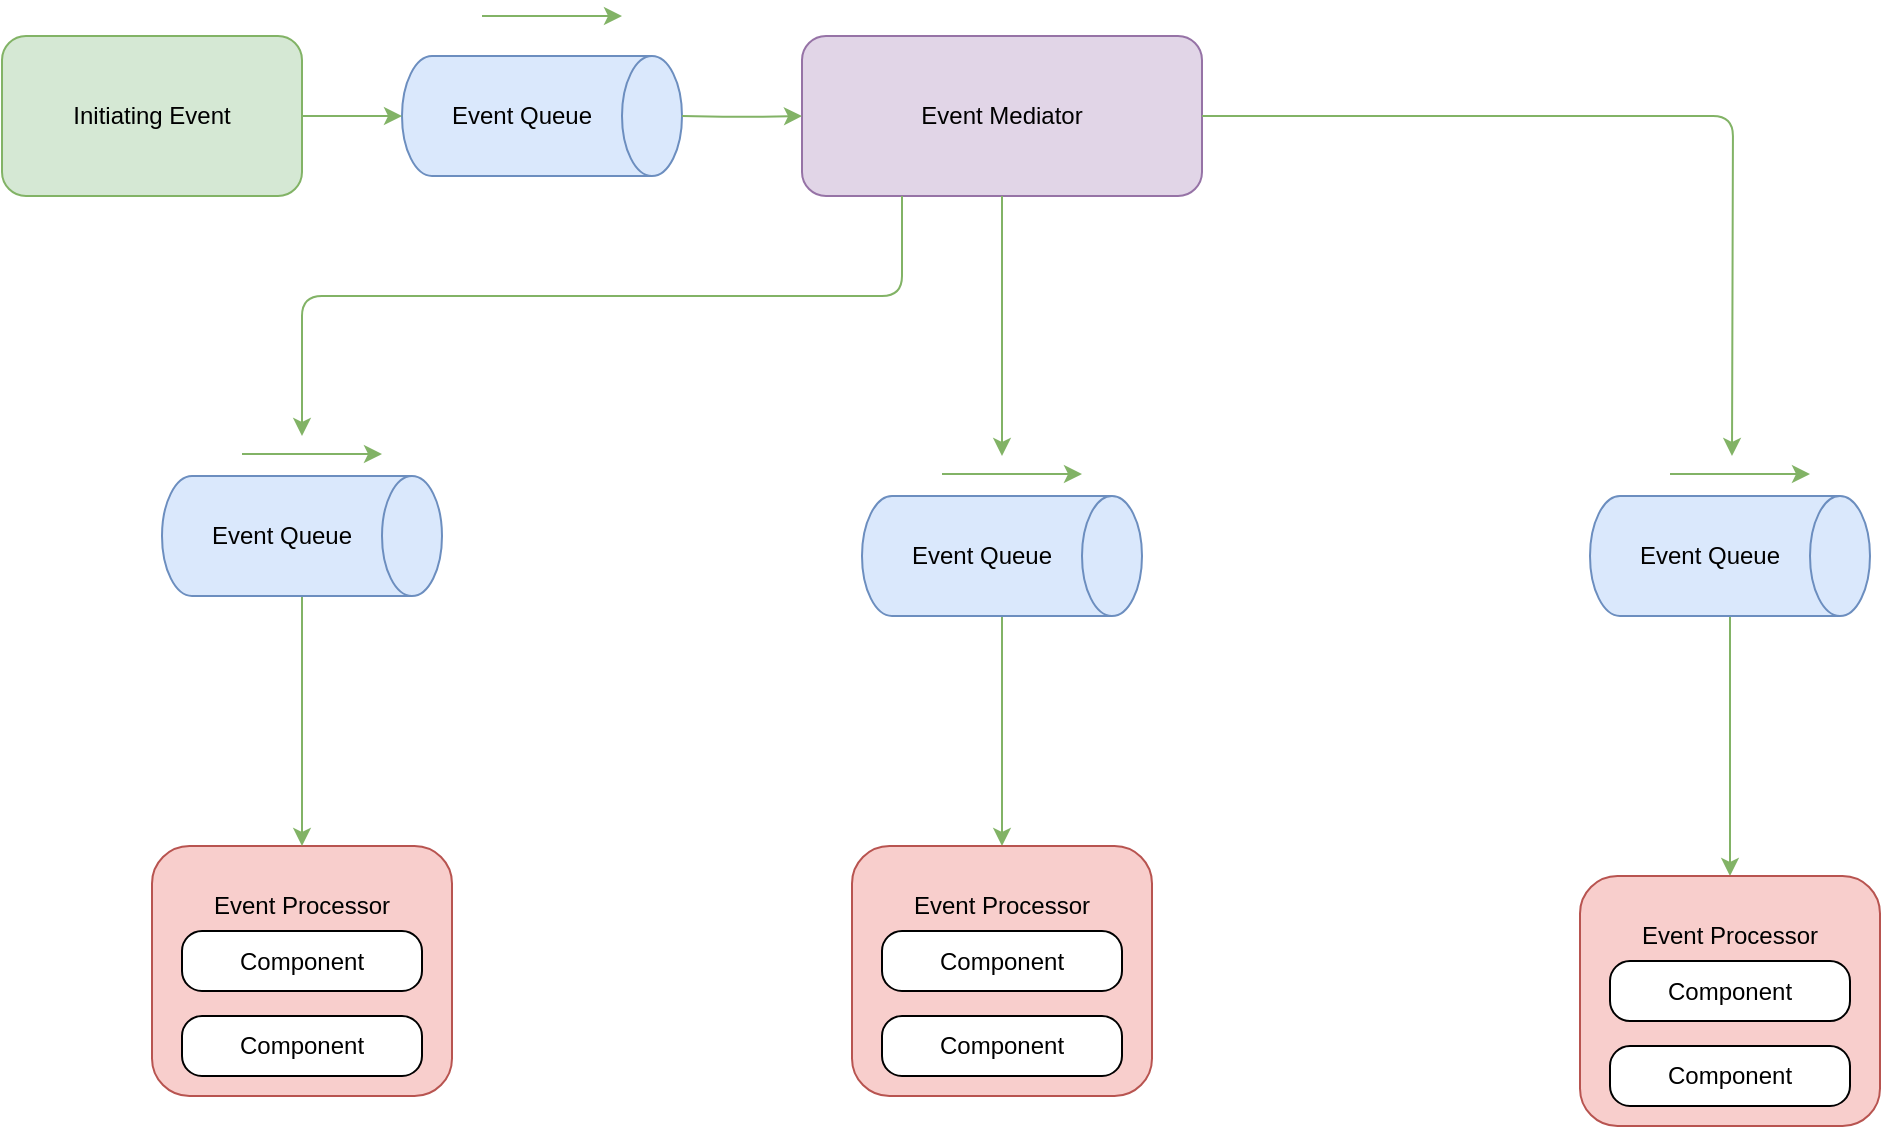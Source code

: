 <mxfile version="26.0.1" pages="2">
  <diagram name="Event-Driven Architecture" id="afMB0mp44Hb6GsjOZEsn">
    <mxGraphModel dx="1221" dy="725" grid="1" gridSize="10" guides="1" tooltips="1" connect="1" arrows="1" fold="1" page="1" pageScale="1" pageWidth="827" pageHeight="1169" math="0" shadow="0">
      <root>
        <mxCell id="0" />
        <mxCell id="1" parent="0" />
        <mxCell id="fO1DwOOB5_4IWDx8cHIo-69" value="" style="shape=cylinder3;whiteSpace=wrap;html=1;boundedLbl=1;backgroundOutline=1;size=15;rotation=90;fillColor=#dae8fc;strokeColor=#6c8ebf;" vertex="1" parent="1">
          <mxGeometry x="340" y="70" width="60" height="140" as="geometry" />
        </mxCell>
        <mxCell id="fO1DwOOB5_4IWDx8cHIo-70" value="Event Queue" style="text;html=1;align=center;verticalAlign=middle;whiteSpace=wrap;rounded=0;" vertex="1" parent="1">
          <mxGeometry x="320" y="125" width="80" height="30" as="geometry" />
        </mxCell>
        <mxCell id="fO1DwOOB5_4IWDx8cHIo-90" value="Initiating Event" style="rounded=1;whiteSpace=wrap;html=1;fillColor=#d5e8d4;strokeColor=#82b366;" vertex="1" parent="1">
          <mxGeometry x="100" y="100" width="150" height="80" as="geometry" />
        </mxCell>
        <mxCell id="fO1DwOOB5_4IWDx8cHIo-92" value="Event Mediator" style="rounded=1;whiteSpace=wrap;html=1;fillColor=#e1d5e7;strokeColor=#9673a6;" vertex="1" parent="1">
          <mxGeometry x="500" y="100" width="200" height="80" as="geometry" />
        </mxCell>
        <mxCell id="fO1DwOOB5_4IWDx8cHIo-96" value="" style="rounded=1;whiteSpace=wrap;html=1;fillColor=#f8cecc;strokeColor=#b85450;" vertex="1" parent="1">
          <mxGeometry x="175" y="505" width="150" height="125" as="geometry" />
        </mxCell>
        <mxCell id="fO1DwOOB5_4IWDx8cHIo-99" value="" style="edgeStyle=orthogonalEdgeStyle;rounded=1;strokeColor=#82b366;" edge="1" parent="1" source="fO1DwOOB5_4IWDx8cHIo-90">
          <mxGeometry relative="1" as="geometry">
            <mxPoint x="300" y="140" as="targetPoint" />
          </mxGeometry>
        </mxCell>
        <mxCell id="fO1DwOOB5_4IWDx8cHIo-100" value="" style="edgeStyle=orthogonalEdgeStyle;rounded=1;strokeColor=#82b366;" edge="1" parent="1" target="fO1DwOOB5_4IWDx8cHIo-92">
          <mxGeometry relative="1" as="geometry">
            <mxPoint x="440" y="140" as="sourcePoint" />
          </mxGeometry>
        </mxCell>
        <mxCell id="fO1DwOOB5_4IWDx8cHIo-101" value="" style="edgeStyle=orthogonalEdgeStyle;rounded=1;strokeColor=#82b366;" edge="1" parent="1" source="fO1DwOOB5_4IWDx8cHIo-92">
          <mxGeometry relative="1" as="geometry">
            <mxPoint x="250" y="300" as="targetPoint" />
            <Array as="points">
              <mxPoint x="550" y="230" />
              <mxPoint x="250" y="230" />
            </Array>
          </mxGeometry>
        </mxCell>
        <mxCell id="fO1DwOOB5_4IWDx8cHIo-102" value="" style="edgeStyle=orthogonalEdgeStyle;rounded=1;strokeColor=#82b366;" edge="1" parent="1" source="fO1DwOOB5_4IWDx8cHIo-92">
          <mxGeometry relative="1" as="geometry">
            <mxPoint x="600" y="310" as="targetPoint" />
          </mxGeometry>
        </mxCell>
        <mxCell id="fO1DwOOB5_4IWDx8cHIo-103" value="" style="edgeStyle=orthogonalEdgeStyle;rounded=1;strokeColor=#82b366;" edge="1" parent="1" source="fO1DwOOB5_4IWDx8cHIo-92">
          <mxGeometry relative="1" as="geometry">
            <mxPoint x="965" y="310" as="targetPoint" />
          </mxGeometry>
        </mxCell>
        <mxCell id="fO1DwOOB5_4IWDx8cHIo-104" value="" style="edgeStyle=orthogonalEdgeStyle;rounded=1;strokeColor=#82b366;exitX=1;exitY=0.5;exitDx=0;exitDy=0;exitPerimeter=0;" edge="1" parent="1" source="fO1DwOOB5_4IWDx8cHIo-109" target="fO1DwOOB5_4IWDx8cHIo-96">
          <mxGeometry relative="1" as="geometry">
            <mxPoint x="250" y="400" as="sourcePoint" />
          </mxGeometry>
        </mxCell>
        <mxCell id="fO1DwOOB5_4IWDx8cHIo-105" value="" style="edgeStyle=orthogonalEdgeStyle;rounded=1;strokeColor=#82b366;exitX=1;exitY=0.5;exitDx=0;exitDy=0;exitPerimeter=0;" edge="1" parent="1" source="fO1DwOOB5_4IWDx8cHIo-112">
          <mxGeometry relative="1" as="geometry">
            <mxPoint x="600" y="390" as="sourcePoint" />
            <mxPoint x="600" y="505" as="targetPoint" />
          </mxGeometry>
        </mxCell>
        <mxCell id="fO1DwOOB5_4IWDx8cHIo-106" value="" style="edgeStyle=orthogonalEdgeStyle;rounded=1;strokeColor=#82b366;exitX=1;exitY=0.5;exitDx=0;exitDy=0;exitPerimeter=0;entryX=0.5;entryY=0;entryDx=0;entryDy=0;" edge="1" parent="1" source="fO1DwOOB5_4IWDx8cHIo-115" target="fO1DwOOB5_4IWDx8cHIo-138">
          <mxGeometry relative="1" as="geometry">
            <mxPoint x="965" y="390" as="sourcePoint" />
            <mxPoint x="964" y="507.5" as="targetPoint" />
          </mxGeometry>
        </mxCell>
        <mxCell id="fO1DwOOB5_4IWDx8cHIo-108" value="" style="edgeStyle=orthogonalEdgeStyle;rounded=1;strokeColor=#82b366;" edge="1" parent="1">
          <mxGeometry relative="1" as="geometry">
            <mxPoint x="340" y="90" as="sourcePoint" />
            <mxPoint x="410" y="90" as="targetPoint" />
          </mxGeometry>
        </mxCell>
        <mxCell id="fO1DwOOB5_4IWDx8cHIo-109" value="" style="shape=cylinder3;whiteSpace=wrap;html=1;boundedLbl=1;backgroundOutline=1;size=15;rotation=90;fillColor=#dae8fc;strokeColor=#6c8ebf;" vertex="1" parent="1">
          <mxGeometry x="220" y="280" width="60" height="140" as="geometry" />
        </mxCell>
        <mxCell id="fO1DwOOB5_4IWDx8cHIo-110" value="Event Queue" style="text;html=1;align=center;verticalAlign=middle;whiteSpace=wrap;rounded=0;" vertex="1" parent="1">
          <mxGeometry x="200" y="335" width="80" height="30" as="geometry" />
        </mxCell>
        <mxCell id="fO1DwOOB5_4IWDx8cHIo-111" value="" style="edgeStyle=orthogonalEdgeStyle;rounded=1;strokeColor=#82b366;" edge="1" parent="1">
          <mxGeometry relative="1" as="geometry">
            <mxPoint x="220" y="309" as="sourcePoint" />
            <mxPoint x="290" y="309" as="targetPoint" />
          </mxGeometry>
        </mxCell>
        <mxCell id="fO1DwOOB5_4IWDx8cHIo-112" value="" style="shape=cylinder3;whiteSpace=wrap;html=1;boundedLbl=1;backgroundOutline=1;size=15;rotation=90;fillColor=#dae8fc;strokeColor=#6c8ebf;" vertex="1" parent="1">
          <mxGeometry x="570" y="290" width="60" height="140" as="geometry" />
        </mxCell>
        <mxCell id="fO1DwOOB5_4IWDx8cHIo-113" value="Event Queue" style="text;html=1;align=center;verticalAlign=middle;whiteSpace=wrap;rounded=0;" vertex="1" parent="1">
          <mxGeometry x="550" y="345" width="80" height="30" as="geometry" />
        </mxCell>
        <mxCell id="fO1DwOOB5_4IWDx8cHIo-114" value="" style="edgeStyle=orthogonalEdgeStyle;rounded=1;strokeColor=#82b366;" edge="1" parent="1">
          <mxGeometry relative="1" as="geometry">
            <mxPoint x="570" y="319" as="sourcePoint" />
            <mxPoint x="640" y="319" as="targetPoint" />
          </mxGeometry>
        </mxCell>
        <mxCell id="fO1DwOOB5_4IWDx8cHIo-115" value="" style="shape=cylinder3;whiteSpace=wrap;html=1;boundedLbl=1;backgroundOutline=1;size=15;rotation=90;fillColor=#dae8fc;strokeColor=#6c8ebf;" vertex="1" parent="1">
          <mxGeometry x="934" y="290" width="60" height="140" as="geometry" />
        </mxCell>
        <mxCell id="fO1DwOOB5_4IWDx8cHIo-116" value="Event Queue" style="text;html=1;align=center;verticalAlign=middle;whiteSpace=wrap;rounded=0;" vertex="1" parent="1">
          <mxGeometry x="914" y="345" width="80" height="30" as="geometry" />
        </mxCell>
        <mxCell id="fO1DwOOB5_4IWDx8cHIo-117" value="" style="edgeStyle=orthogonalEdgeStyle;rounded=1;strokeColor=#82b366;" edge="1" parent="1">
          <mxGeometry relative="1" as="geometry">
            <mxPoint x="934" y="319" as="sourcePoint" />
            <mxPoint x="1004" y="319" as="targetPoint" />
          </mxGeometry>
        </mxCell>
        <mxCell id="fO1DwOOB5_4IWDx8cHIo-119" value="" style="points=[[0.25,0,0],[0.5,0,0],[0.75,0,0],[1,0.25,0],[1,0.5,0],[1,0.75,0],[0.75,1,0],[0.5,1,0],[0.25,1,0],[0,0.75,0],[0,0.5,0],[0,0.25,0]];shape=mxgraph.bpmn.task;whiteSpace=wrap;rectStyle=rounded;size=10;html=1;container=1;expand=0;collapsible=0;taskMarker=abstract;" vertex="1" parent="1">
          <mxGeometry x="190" y="547.5" width="120" height="30" as="geometry" />
        </mxCell>
        <mxCell id="fO1DwOOB5_4IWDx8cHIo-123" value="Component" style="text;html=1;align=center;verticalAlign=middle;whiteSpace=wrap;rounded=0;" vertex="1" parent="fO1DwOOB5_4IWDx8cHIo-119">
          <mxGeometry x="30" width="60" height="30" as="geometry" />
        </mxCell>
        <mxCell id="fO1DwOOB5_4IWDx8cHIo-120" value="Event Processor" style="text;html=1;align=center;verticalAlign=middle;whiteSpace=wrap;rounded=0;" vertex="1" parent="1">
          <mxGeometry x="200" y="520" width="100" height="30" as="geometry" />
        </mxCell>
        <mxCell id="fO1DwOOB5_4IWDx8cHIo-126" value="" style="points=[[0.25,0,0],[0.5,0,0],[0.75,0,0],[1,0.25,0],[1,0.5,0],[1,0.75,0],[0.75,1,0],[0.5,1,0],[0.25,1,0],[0,0.75,0],[0,0.5,0],[0,0.25,0]];shape=mxgraph.bpmn.task;whiteSpace=wrap;rectStyle=rounded;size=10;html=1;container=1;expand=0;collapsible=0;taskMarker=abstract;" vertex="1" parent="1">
          <mxGeometry x="190" y="590" width="120" height="30" as="geometry" />
        </mxCell>
        <mxCell id="fO1DwOOB5_4IWDx8cHIo-127" value="Component" style="text;html=1;align=center;verticalAlign=middle;whiteSpace=wrap;rounded=0;" vertex="1" parent="fO1DwOOB5_4IWDx8cHIo-126">
          <mxGeometry x="30" width="60" height="30" as="geometry" />
        </mxCell>
        <mxCell id="fO1DwOOB5_4IWDx8cHIo-132" value="" style="rounded=1;whiteSpace=wrap;html=1;fillColor=#f8cecc;strokeColor=#b85450;" vertex="1" parent="1">
          <mxGeometry x="525" y="505" width="150" height="125" as="geometry" />
        </mxCell>
        <mxCell id="fO1DwOOB5_4IWDx8cHIo-133" value="" style="points=[[0.25,0,0],[0.5,0,0],[0.75,0,0],[1,0.25,0],[1,0.5,0],[1,0.75,0],[0.75,1,0],[0.5,1,0],[0.25,1,0],[0,0.75,0],[0,0.5,0],[0,0.25,0]];shape=mxgraph.bpmn.task;whiteSpace=wrap;rectStyle=rounded;size=10;html=1;container=1;expand=0;collapsible=0;taskMarker=abstract;" vertex="1" parent="1">
          <mxGeometry x="540" y="547.5" width="120" height="30" as="geometry" />
        </mxCell>
        <mxCell id="fO1DwOOB5_4IWDx8cHIo-134" value="Component" style="text;html=1;align=center;verticalAlign=middle;whiteSpace=wrap;rounded=0;" vertex="1" parent="fO1DwOOB5_4IWDx8cHIo-133">
          <mxGeometry x="30" width="60" height="30" as="geometry" />
        </mxCell>
        <mxCell id="fO1DwOOB5_4IWDx8cHIo-135" value="Event Processor" style="text;html=1;align=center;verticalAlign=middle;whiteSpace=wrap;rounded=0;" vertex="1" parent="1">
          <mxGeometry x="550" y="520" width="100" height="30" as="geometry" />
        </mxCell>
        <mxCell id="fO1DwOOB5_4IWDx8cHIo-136" value="" style="points=[[0.25,0,0],[0.5,0,0],[0.75,0,0],[1,0.25,0],[1,0.5,0],[1,0.75,0],[0.75,1,0],[0.5,1,0],[0.25,1,0],[0,0.75,0],[0,0.5,0],[0,0.25,0]];shape=mxgraph.bpmn.task;whiteSpace=wrap;rectStyle=rounded;size=10;html=1;container=1;expand=0;collapsible=0;taskMarker=abstract;" vertex="1" parent="1">
          <mxGeometry x="540" y="590" width="120" height="30" as="geometry" />
        </mxCell>
        <mxCell id="fO1DwOOB5_4IWDx8cHIo-137" value="Component" style="text;html=1;align=center;verticalAlign=middle;whiteSpace=wrap;rounded=0;" vertex="1" parent="fO1DwOOB5_4IWDx8cHIo-136">
          <mxGeometry x="30" width="60" height="30" as="geometry" />
        </mxCell>
        <mxCell id="fO1DwOOB5_4IWDx8cHIo-138" value="" style="rounded=1;whiteSpace=wrap;html=1;fillColor=#f8cecc;strokeColor=#b85450;" vertex="1" parent="1">
          <mxGeometry x="889" y="520" width="150" height="125" as="geometry" />
        </mxCell>
        <mxCell id="fO1DwOOB5_4IWDx8cHIo-139" value="" style="points=[[0.25,0,0],[0.5,0,0],[0.75,0,0],[1,0.25,0],[1,0.5,0],[1,0.75,0],[0.75,1,0],[0.5,1,0],[0.25,1,0],[0,0.75,0],[0,0.5,0],[0,0.25,0]];shape=mxgraph.bpmn.task;whiteSpace=wrap;rectStyle=rounded;size=10;html=1;container=1;expand=0;collapsible=0;taskMarker=abstract;" vertex="1" parent="1">
          <mxGeometry x="904" y="562.5" width="120" height="30" as="geometry" />
        </mxCell>
        <mxCell id="fO1DwOOB5_4IWDx8cHIo-140" value="Component" style="text;html=1;align=center;verticalAlign=middle;whiteSpace=wrap;rounded=0;" vertex="1" parent="fO1DwOOB5_4IWDx8cHIo-139">
          <mxGeometry x="30" width="60" height="30" as="geometry" />
        </mxCell>
        <mxCell id="fO1DwOOB5_4IWDx8cHIo-141" value="Event Processor" style="text;html=1;align=center;verticalAlign=middle;whiteSpace=wrap;rounded=0;" vertex="1" parent="1">
          <mxGeometry x="914" y="535" width="100" height="30" as="geometry" />
        </mxCell>
        <mxCell id="fO1DwOOB5_4IWDx8cHIo-142" value="" style="points=[[0.25,0,0],[0.5,0,0],[0.75,0,0],[1,0.25,0],[1,0.5,0],[1,0.75,0],[0.75,1,0],[0.5,1,0],[0.25,1,0],[0,0.75,0],[0,0.5,0],[0,0.25,0]];shape=mxgraph.bpmn.task;whiteSpace=wrap;rectStyle=rounded;size=10;html=1;container=1;expand=0;collapsible=0;taskMarker=abstract;" vertex="1" parent="1">
          <mxGeometry x="904" y="605" width="120" height="30" as="geometry" />
        </mxCell>
        <mxCell id="fO1DwOOB5_4IWDx8cHIo-143" value="Component" style="text;html=1;align=center;verticalAlign=middle;whiteSpace=wrap;rounded=0;" vertex="1" parent="fO1DwOOB5_4IWDx8cHIo-142">
          <mxGeometry x="30" width="60" height="30" as="geometry" />
        </mxCell>
      </root>
    </mxGraphModel>
  </diagram>
  <diagram name="Subsystem Architectures" id="sNXKVPBKaPQ7IuadPg5p">
    <mxGraphModel dx="1440" dy="900" grid="1" gridSize="10" guides="1" tooltips="1" connect="1" arrows="1" fold="1" page="1" pageScale="1" pageWidth="827" pageHeight="1169" math="0" shadow="0">
      <root>
        <mxCell id="0" />
        <mxCell id="1" parent="0" />
        <!-- Sales Order Processing -->
        <mxCell id="2" value="Sales Order Processing" style="rounded=1;whiteSpace=wrap;html=1;fillColor=#f8cecc;strokeColor=#b85450;" vertex="1" parent="1">
          <mxGeometry x="100" y="100" width="200" height="100" as="geometry" />
        </mxCell>
        <mxCell id="3" value="OrderReceived" style="ellipse;whiteSpace=wrap;html=1;fillColor=#ffe6cc;strokeColor=#d6b656;" vertex="1" parent="1">
          <mxGeometry x="400" y="100" width="150" height="80" as="geometry" />
        </mxCell>
        <mxCell id="4" value="OrderValidated" style="ellipse;whiteSpace=wrap;html=1;fillColor=#e1d5e7;strokeColor=#9673a6;" vertex="1" parent="1">
          <mxGeometry x="700" y="100" width="150" height="80" as="geometry" />
        </mxCell>
        <mxCell id="5" value="Production Trigger" style="ellipse;whiteSpace=wrap;html=1;fillColor=#d5e8d4;strokeColor=#82b366;" vertex="1" parent="1">
          <mxGeometry x="1000" y="100" width="150" height="80" as="geometry" />
        </mxCell>
        <!-- Event Flow -->
        <mxCell id="6" value="" style="edgeStyle=orthogonalEdgeStyle;rounded=1;strokeColor=#82b366;" edge="1" source="2" target="3" parent="1">
          <mxGeometry relative="1" as="geometry" />
        </mxCell>
        <mxCell id="7" value="" style="edgeStyle=orthogonalEdgeStyle;rounded=1;strokeColor=#82b366;" edge="1" source="3" target="4" parent="1">
          <mxGeometry relative="1" as="geometry" />
        </mxCell>
        <mxCell id="8" value="" style="edgeStyle=orthogonalEdgeStyle;rounded=1;strokeColor=#82b366;" edge="1" source="4" target="5" parent="1">
          <mxGeometry relative="1" as="geometry" />
        </mxCell>
      </root>
    </mxGraphModel>
  </diagram>
</mxfile>
